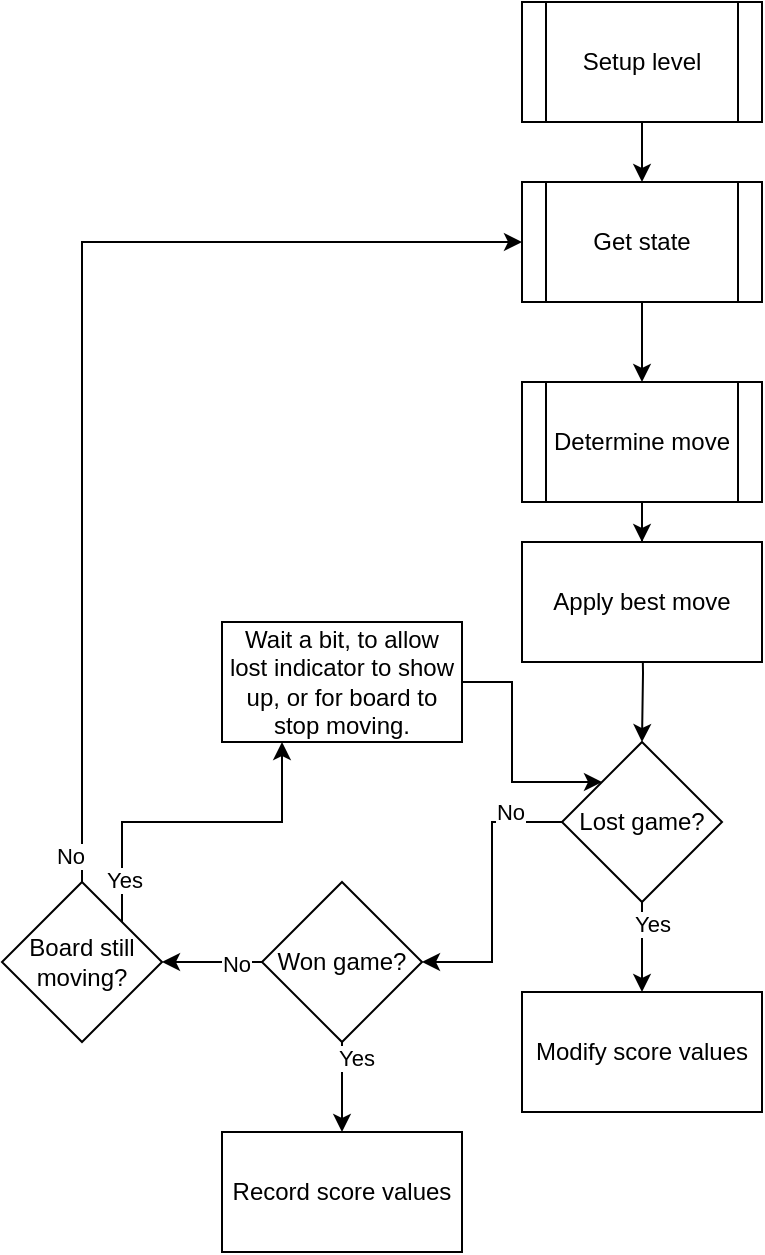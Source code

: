 <mxfile version="22.0.3" type="device" pages="4">
  <diagram name="Overview" id="zMWjTGV_tEZGyWVr490X">
    <mxGraphModel dx="1050" dy="621" grid="1" gridSize="10" guides="1" tooltips="1" connect="1" arrows="1" fold="1" page="1" pageScale="1" pageWidth="827" pageHeight="1169" math="0" shadow="0">
      <root>
        <mxCell id="0" />
        <mxCell id="1" parent="0" />
        <mxCell id="KtCGmuJAADU12m0pKi4F-6" style="edgeStyle=orthogonalEdgeStyle;rounded=0;orthogonalLoop=1;jettySize=auto;html=1;" parent="1" target="-olaCRIU6BgIfdw6zFpe-19" edge="1">
          <mxGeometry relative="1" as="geometry">
            <mxPoint x="340" y="310" as="sourcePoint" />
          </mxGeometry>
        </mxCell>
        <mxCell id="oXBTXRu-85QWcGLC9xxQ-61" value="Apply best move" style="rounded=0;whiteSpace=wrap;html=1;" parent="1" vertex="1">
          <mxGeometry x="280" y="280" width="120" height="60" as="geometry" />
        </mxCell>
        <mxCell id="-olaCRIU6BgIfdw6zFpe-14" value="Record score values" style="rounded=0;whiteSpace=wrap;html=1;" parent="1" vertex="1">
          <mxGeometry x="130" y="575" width="120" height="60" as="geometry" />
        </mxCell>
        <mxCell id="KtCGmuJAADU12m0pKi4F-7" style="edgeStyle=orthogonalEdgeStyle;rounded=0;orthogonalLoop=1;jettySize=auto;html=1;" parent="1" source="-olaCRIU6BgIfdw6zFpe-19" target="-olaCRIU6BgIfdw6zFpe-23" edge="1">
          <mxGeometry relative="1" as="geometry" />
        </mxCell>
        <mxCell id="KtCGmuJAADU12m0pKi4F-8" value="Yes" style="edgeLabel;html=1;align=center;verticalAlign=middle;resizable=0;points=[];" parent="KtCGmuJAADU12m0pKi4F-7" vertex="1" connectable="0">
          <mxGeometry x="-0.52" y="6" relative="1" as="geometry">
            <mxPoint x="-1" as="offset" />
          </mxGeometry>
        </mxCell>
        <mxCell id="KtCGmuJAADU12m0pKi4F-20" style="edgeStyle=orthogonalEdgeStyle;rounded=0;orthogonalLoop=1;jettySize=auto;html=1;" parent="1" source="-olaCRIU6BgIfdw6zFpe-19" target="KtCGmuJAADU12m0pKi4F-19" edge="1">
          <mxGeometry relative="1" as="geometry" />
        </mxCell>
        <mxCell id="KtCGmuJAADU12m0pKi4F-21" value="No" style="edgeLabel;html=1;align=center;verticalAlign=middle;resizable=0;points=[];" parent="KtCGmuJAADU12m0pKi4F-20" vertex="1" connectable="0">
          <mxGeometry x="-0.629" y="-5" relative="1" as="geometry">
            <mxPoint as="offset" />
          </mxGeometry>
        </mxCell>
        <mxCell id="-olaCRIU6BgIfdw6zFpe-19" value="Lost game?" style="rhombus;whiteSpace=wrap;html=1;" parent="1" vertex="1">
          <mxGeometry x="300" y="380" width="80" height="80" as="geometry" />
        </mxCell>
        <mxCell id="-olaCRIU6BgIfdw6zFpe-23" value="Modify score values" style="rounded=0;whiteSpace=wrap;html=1;" parent="1" vertex="1">
          <mxGeometry x="280" y="505" width="120" height="60" as="geometry" />
        </mxCell>
        <mxCell id="KtCGmuJAADU12m0pKi4F-3" style="edgeStyle=orthogonalEdgeStyle;rounded=0;orthogonalLoop=1;jettySize=auto;html=1;" parent="1" source="nj_AjfZPVtCODCFT934x-1" target="oXBTXRu-85QWcGLC9xxQ-61" edge="1">
          <mxGeometry relative="1" as="geometry" />
        </mxCell>
        <mxCell id="nj_AjfZPVtCODCFT934x-1" value="Determine move" style="shape=process;whiteSpace=wrap;html=1;backgroundOutline=1;" parent="1" vertex="1">
          <mxGeometry x="280" y="200" width="120" height="60" as="geometry" />
        </mxCell>
        <mxCell id="KtCGmuJAADU12m0pKi4F-2" style="edgeStyle=orthogonalEdgeStyle;rounded=0;orthogonalLoop=1;jettySize=auto;html=1;" parent="1" source="KtCGmuJAADU12m0pKi4F-1" target="nj_AjfZPVtCODCFT934x-1" edge="1">
          <mxGeometry relative="1" as="geometry" />
        </mxCell>
        <mxCell id="KtCGmuJAADU12m0pKi4F-1" value="Get state" style="shape=process;whiteSpace=wrap;html=1;backgroundOutline=1;" parent="1" vertex="1">
          <mxGeometry x="280" y="100" width="120" height="60" as="geometry" />
        </mxCell>
        <mxCell id="KtCGmuJAADU12m0pKi4F-36" style="edgeStyle=orthogonalEdgeStyle;rounded=0;orthogonalLoop=1;jettySize=auto;html=1;exitX=1;exitY=0;exitDx=0;exitDy=0;entryX=0.25;entryY=1;entryDx=0;entryDy=0;" parent="1" source="KtCGmuJAADU12m0pKi4F-17" target="KtCGmuJAADU12m0pKi4F-32" edge="1">
          <mxGeometry relative="1" as="geometry">
            <Array as="points">
              <mxPoint x="80" y="420" />
              <mxPoint x="160" y="420" />
            </Array>
          </mxGeometry>
        </mxCell>
        <mxCell id="KtCGmuJAADU12m0pKi4F-37" value="Yes" style="edgeLabel;html=1;align=center;verticalAlign=middle;resizable=0;points=[];" parent="KtCGmuJAADU12m0pKi4F-36" vertex="1" connectable="0">
          <mxGeometry x="-0.758" y="-1" relative="1" as="geometry">
            <mxPoint y="-1" as="offset" />
          </mxGeometry>
        </mxCell>
        <mxCell id="KtCGmuJAADU12m0pKi4F-39" style="edgeStyle=orthogonalEdgeStyle;rounded=0;orthogonalLoop=1;jettySize=auto;html=1;exitX=0.5;exitY=0;exitDx=0;exitDy=0;entryX=0;entryY=0.5;entryDx=0;entryDy=0;" parent="1" source="KtCGmuJAADU12m0pKi4F-17" target="KtCGmuJAADU12m0pKi4F-1" edge="1">
          <mxGeometry relative="1" as="geometry" />
        </mxCell>
        <mxCell id="KtCGmuJAADU12m0pKi4F-40" value="No" style="edgeLabel;html=1;align=center;verticalAlign=middle;resizable=0;points=[];" parent="KtCGmuJAADU12m0pKi4F-39" vertex="1" connectable="0">
          <mxGeometry x="-0.951" y="6" relative="1" as="geometry">
            <mxPoint as="offset" />
          </mxGeometry>
        </mxCell>
        <mxCell id="KtCGmuJAADU12m0pKi4F-17" value="Board still moving?" style="rhombus;whiteSpace=wrap;html=1;" parent="1" vertex="1">
          <mxGeometry x="20" y="450" width="80" height="80" as="geometry" />
        </mxCell>
        <mxCell id="KtCGmuJAADU12m0pKi4F-22" style="edgeStyle=orthogonalEdgeStyle;rounded=0;orthogonalLoop=1;jettySize=auto;html=1;" parent="1" source="KtCGmuJAADU12m0pKi4F-19" target="-olaCRIU6BgIfdw6zFpe-14" edge="1">
          <mxGeometry relative="1" as="geometry" />
        </mxCell>
        <mxCell id="KtCGmuJAADU12m0pKi4F-27" value="Yes" style="edgeLabel;html=1;align=center;verticalAlign=middle;resizable=0;points=[];" parent="KtCGmuJAADU12m0pKi4F-22" vertex="1" connectable="0">
          <mxGeometry x="-0.662" y="6" relative="1" as="geometry">
            <mxPoint x="1" as="offset" />
          </mxGeometry>
        </mxCell>
        <mxCell id="KtCGmuJAADU12m0pKi4F-31" style="edgeStyle=orthogonalEdgeStyle;rounded=0;orthogonalLoop=1;jettySize=auto;html=1;" parent="1" source="KtCGmuJAADU12m0pKi4F-19" target="KtCGmuJAADU12m0pKi4F-17" edge="1">
          <mxGeometry relative="1" as="geometry" />
        </mxCell>
        <mxCell id="KtCGmuJAADU12m0pKi4F-41" value="No" style="edgeLabel;html=1;align=center;verticalAlign=middle;resizable=0;points=[];" parent="KtCGmuJAADU12m0pKi4F-31" vertex="1" connectable="0">
          <mxGeometry x="-0.482" y="1" relative="1" as="geometry">
            <mxPoint as="offset" />
          </mxGeometry>
        </mxCell>
        <mxCell id="KtCGmuJAADU12m0pKi4F-19" value="Won game?" style="rhombus;whiteSpace=wrap;html=1;" parent="1" vertex="1">
          <mxGeometry x="150" y="450" width="80" height="80" as="geometry" />
        </mxCell>
        <mxCell id="KtCGmuJAADU12m0pKi4F-33" style="edgeStyle=orthogonalEdgeStyle;rounded=0;orthogonalLoop=1;jettySize=auto;html=1;entryX=0;entryY=0;entryDx=0;entryDy=0;" parent="1" source="KtCGmuJAADU12m0pKi4F-32" target="-olaCRIU6BgIfdw6zFpe-19" edge="1">
          <mxGeometry relative="1" as="geometry" />
        </mxCell>
        <mxCell id="KtCGmuJAADU12m0pKi4F-32" value="Wait a bit, to allow lost indicator to show up, or for board to stop moving." style="rounded=0;whiteSpace=wrap;html=1;" parent="1" vertex="1">
          <mxGeometry x="130" y="320" width="120" height="60" as="geometry" />
        </mxCell>
        <mxCell id="unlMFjUQDw8UDPETVi_Y-1" style="edgeStyle=orthogonalEdgeStyle;rounded=0;orthogonalLoop=1;jettySize=auto;html=1;" edge="1" parent="1" source="hLiuoRWRBSkTzvbkZye7-2" target="KtCGmuJAADU12m0pKi4F-1">
          <mxGeometry relative="1" as="geometry" />
        </mxCell>
        <mxCell id="hLiuoRWRBSkTzvbkZye7-2" value="Setup level" style="shape=process;whiteSpace=wrap;html=1;backgroundOutline=1;" vertex="1" parent="1">
          <mxGeometry x="280" y="10" width="120" height="60" as="geometry" />
        </mxCell>
      </root>
    </mxGraphModel>
  </diagram>
  <diagram id="6bhvPyoJnpr279hGDhiV" name="Setup level">
    <mxGraphModel dx="1235" dy="731" grid="1" gridSize="10" guides="1" tooltips="1" connect="1" arrows="1" fold="1" page="1" pageScale="1" pageWidth="827" pageHeight="1169" math="0" shadow="0">
      <root>
        <mxCell id="0" />
        <mxCell id="1" parent="0" />
        <mxCell id="-M03-bsVtbdcOuucVtNu-9" style="edgeStyle=orthogonalEdgeStyle;rounded=0;orthogonalLoop=1;jettySize=auto;html=1;" edge="1" parent="1" source="A9TqjjCY8IyA9eIIzQCe-2" target="-M03-bsVtbdcOuucVtNu-8">
          <mxGeometry relative="1" as="geometry" />
        </mxCell>
        <mxCell id="A9TqjjCY8IyA9eIIzQCe-2" value="Get goal requirements from file, put them in a data structure that includes the order they appear in the file" style="rounded=0;whiteSpace=wrap;html=1;" vertex="1" parent="1">
          <mxGeometry x="200" y="350" width="160" height="80" as="geometry" />
        </mxCell>
        <mxCell id="-M03-bsVtbdcOuucVtNu-6" style="edgeStyle=orthogonalEdgeStyle;rounded=0;orthogonalLoop=1;jettySize=auto;html=1;" edge="1" parent="1" source="A9TqjjCY8IyA9eIIzQCe-3" target="-M03-bsVtbdcOuucVtNu-5">
          <mxGeometry relative="1" as="geometry" />
        </mxCell>
        <mxCell id="A9TqjjCY8IyA9eIIzQCe-3" value="Minimise candy crush window to reduce screenshot size" style="whiteSpace=wrap;html=1;rounded=0;" vertex="1" parent="1">
          <mxGeometry x="40" y="140" width="120" height="60" as="geometry" />
        </mxCell>
        <mxCell id="-M03-bsVtbdcOuucVtNu-3" style="edgeStyle=orthogonalEdgeStyle;rounded=0;orthogonalLoop=1;jettySize=auto;html=1;" edge="1" parent="1" source="-M03-bsVtbdcOuucVtNu-1" target="-M03-bsVtbdcOuucVtNu-2">
          <mxGeometry relative="1" as="geometry" />
        </mxCell>
        <mxCell id="-M03-bsVtbdcOuucVtNu-11" style="edgeStyle=orthogonalEdgeStyle;rounded=0;orthogonalLoop=1;jettySize=auto;html=1;dashed=1;dashPattern=12 12;" edge="1" parent="1" source="-M03-bsVtbdcOuucVtNu-1" target="A9TqjjCY8IyA9eIIzQCe-2">
          <mxGeometry relative="1" as="geometry" />
        </mxCell>
        <mxCell id="-M03-bsVtbdcOuucVtNu-1" value="Get information needed to see goal" style="rounded=0;whiteSpace=wrap;html=1;" vertex="1" parent="1">
          <mxGeometry x="40" y="360" width="120" height="60" as="geometry" />
        </mxCell>
        <mxCell id="-M03-bsVtbdcOuucVtNu-14" value="" style="edgeStyle=orthogonalEdgeStyle;rounded=0;orthogonalLoop=1;jettySize=auto;html=1;dashed=1;dashPattern=12 12;" edge="1" parent="1" source="-M03-bsVtbdcOuucVtNu-2" target="-M03-bsVtbdcOuucVtNu-13">
          <mxGeometry relative="1" as="geometry" />
        </mxCell>
        <mxCell id="-M03-bsVtbdcOuucVtNu-32" style="edgeStyle=orthogonalEdgeStyle;rounded=0;orthogonalLoop=1;jettySize=auto;html=1;" edge="1" parent="1" source="-M03-bsVtbdcOuucVtNu-2" target="-M03-bsVtbdcOuucVtNu-29">
          <mxGeometry relative="1" as="geometry" />
        </mxCell>
        <mxCell id="-M03-bsVtbdcOuucVtNu-2" value="Get board structure" style="rounded=0;whiteSpace=wrap;html=1;" vertex="1" parent="1">
          <mxGeometry x="40" y="535" width="120" height="60" as="geometry" />
        </mxCell>
        <mxCell id="-M03-bsVtbdcOuucVtNu-7" style="edgeStyle=orthogonalEdgeStyle;rounded=0;orthogonalLoop=1;jettySize=auto;html=1;" edge="1" parent="1" source="-M03-bsVtbdcOuucVtNu-5" target="-M03-bsVtbdcOuucVtNu-1">
          <mxGeometry relative="1" as="geometry" />
        </mxCell>
        <mxCell id="-M03-bsVtbdcOuucVtNu-5" value="Determine level file" style="rounded=0;whiteSpace=wrap;html=1;" vertex="1" parent="1">
          <mxGeometry x="40" y="230" width="120" height="60" as="geometry" />
        </mxCell>
        <mxCell id="-M03-bsVtbdcOuucVtNu-8" value="Ask user to specify the goal area" style="rounded=0;whiteSpace=wrap;html=1;" vertex="1" parent="1">
          <mxGeometry x="220" y="450" width="120" height="60" as="geometry" />
        </mxCell>
        <mxCell id="-M03-bsVtbdcOuucVtNu-25" style="edgeStyle=orthogonalEdgeStyle;rounded=0;orthogonalLoop=1;jettySize=auto;html=1;" edge="1" parent="1" source="-M03-bsVtbdcOuucVtNu-13" target="-M03-bsVtbdcOuucVtNu-20">
          <mxGeometry relative="1" as="geometry" />
        </mxCell>
        <mxCell id="-M03-bsVtbdcOuucVtNu-13" value="Get level structure from file" style="whiteSpace=wrap;html=1;rounded=0;" vertex="1" parent="1">
          <mxGeometry x="204" y="535" width="120" height="60" as="geometry" />
        </mxCell>
        <mxCell id="-M03-bsVtbdcOuucVtNu-27" style="edgeStyle=orthogonalEdgeStyle;rounded=0;orthogonalLoop=1;jettySize=auto;html=1;" edge="1" parent="1" source="-M03-bsVtbdcOuucVtNu-17" target="-M03-bsVtbdcOuucVtNu-23">
          <mxGeometry relative="1" as="geometry" />
        </mxCell>
        <mxCell id="-M03-bsVtbdcOuucVtNu-17" value="Ask user to specify grid area" style="whiteSpace=wrap;html=1;rounded=0;" vertex="1" parent="1">
          <mxGeometry x="204" y="695" width="120" height="60" as="geometry" />
        </mxCell>
        <mxCell id="-M03-bsVtbdcOuucVtNu-26" style="edgeStyle=orthogonalEdgeStyle;rounded=0;orthogonalLoop=1;jettySize=auto;html=1;" edge="1" parent="1" source="-M03-bsVtbdcOuucVtNu-20" target="-M03-bsVtbdcOuucVtNu-17">
          <mxGeometry relative="1" as="geometry" />
        </mxCell>
        <mxCell id="-M03-bsVtbdcOuucVtNu-20" value="Parse grid structure from file into data structure (numpy array or something)" style="whiteSpace=wrap;html=1;rounded=0;" vertex="1" parent="1">
          <mxGeometry x="204" y="615" width="120" height="60" as="geometry" />
        </mxCell>
        <mxCell id="-M03-bsVtbdcOuucVtNu-23" value="Correlate each square in the grid to coordinates in the area the user defined" style="whiteSpace=wrap;html=1;rounded=0;" vertex="1" parent="1">
          <mxGeometry x="204" y="775" width="120" height="60" as="geometry" />
        </mxCell>
        <mxCell id="-M03-bsVtbdcOuucVtNu-29" value="Data structure containing information for goal and level" style="ellipse;whiteSpace=wrap;html=1;aspect=fixed;" vertex="1" parent="1">
          <mxGeometry x="52.5" y="637" width="95" height="95" as="geometry" />
        </mxCell>
        <mxCell id="-M03-bsVtbdcOuucVtNu-31" style="edgeStyle=orthogonalEdgeStyle;rounded=0;orthogonalLoop=1;jettySize=auto;html=1;" edge="1" parent="1" source="-M03-bsVtbdcOuucVtNu-30" target="A9TqjjCY8IyA9eIIzQCe-3">
          <mxGeometry relative="1" as="geometry" />
        </mxCell>
        <mxCell id="-M03-bsVtbdcOuucVtNu-30" value="Level number" style="ellipse;whiteSpace=wrap;html=1;aspect=fixed;" vertex="1" parent="1">
          <mxGeometry x="60" y="20" width="80" height="80" as="geometry" />
        </mxCell>
      </root>
    </mxGraphModel>
  </diagram>
  <diagram id="Ksi3b5LRAWzD-Gqzzr2U" name="Get state">
    <mxGraphModel dx="1050" dy="621" grid="1" gridSize="10" guides="1" tooltips="1" connect="1" arrows="1" fold="1" page="1" pageScale="1" pageWidth="827" pageHeight="1169" math="0" shadow="0">
      <root>
        <mxCell id="0" />
        <mxCell id="1" parent="0" />
        <mxCell id="lAv2vxWNmBqw9xyIhCvk-6" style="edgeStyle=orthogonalEdgeStyle;rounded=0;orthogonalLoop=1;jettySize=auto;html=1;" parent="1" source="7lZGZIu1ljYGXfAIqcsD-2" target="lAv2vxWNmBqw9xyIhCvk-4" edge="1">
          <mxGeometry relative="1" as="geometry" />
        </mxCell>
        <mxCell id="Cw7dxYjnYhD2kSA6omYj-12" style="edgeStyle=orthogonalEdgeStyle;rounded=0;orthogonalLoop=1;jettySize=auto;html=1;dashed=1;dashPattern=12 12;" edge="1" parent="1" source="7lZGZIu1ljYGXfAIqcsD-2" target="Cw7dxYjnYhD2kSA6omYj-11">
          <mxGeometry relative="1" as="geometry" />
        </mxCell>
        <mxCell id="7lZGZIu1ljYGXfAIqcsD-2" value="Run check on each square to determine what is at that square" style="rounded=0;whiteSpace=wrap;html=1;" parent="1" vertex="1">
          <mxGeometry x="162.5" y="130" width="145" height="70" as="geometry" />
        </mxCell>
        <mxCell id="lAv2vxWNmBqw9xyIhCvk-24" style="edgeStyle=orthogonalEdgeStyle;rounded=0;orthogonalLoop=1;jettySize=auto;html=1;" parent="1" source="0ixL_elILYGjEPcNNFZa-2" target="lAv2vxWNmBqw9xyIhCvk-23" edge="1">
          <mxGeometry relative="1" as="geometry" />
        </mxCell>
        <mxCell id="0ixL_elILYGjEPcNNFZa-2" value="Update internal grid data structure" style="rounded=0;whiteSpace=wrap;html=1;" parent="1" vertex="1">
          <mxGeometry x="175" y="430" width="120" height="60" as="geometry" />
        </mxCell>
        <mxCell id="lAv2vxWNmBqw9xyIhCvk-10" style="edgeStyle=orthogonalEdgeStyle;rounded=0;orthogonalLoop=1;jettySize=auto;html=1;" parent="1" source="lAv2vxWNmBqw9xyIhCvk-4" target="lAv2vxWNmBqw9xyIhCvk-9" edge="1">
          <mxGeometry relative="1" as="geometry" />
        </mxCell>
        <mxCell id="lAv2vxWNmBqw9xyIhCvk-11" value="Yes" style="edgeLabel;html=1;align=center;verticalAlign=middle;resizable=0;points=[];" parent="lAv2vxWNmBqw9xyIhCvk-10" vertex="1" connectable="0">
          <mxGeometry x="-0.616" y="3" relative="1" as="geometry">
            <mxPoint as="offset" />
          </mxGeometry>
        </mxCell>
        <mxCell id="lAv2vxWNmBqw9xyIhCvk-12" style="edgeStyle=orthogonalEdgeStyle;rounded=0;orthogonalLoop=1;jettySize=auto;html=1;" parent="1" source="lAv2vxWNmBqw9xyIhCvk-4" target="0ixL_elILYGjEPcNNFZa-2" edge="1">
          <mxGeometry relative="1" as="geometry" />
        </mxCell>
        <mxCell id="lAv2vxWNmBqw9xyIhCvk-14" value="No" style="edgeLabel;html=1;align=center;verticalAlign=middle;resizable=0;points=[];" parent="lAv2vxWNmBqw9xyIhCvk-12" vertex="1" connectable="0">
          <mxGeometry x="-0.538" y="2" relative="1" as="geometry">
            <mxPoint as="offset" />
          </mxGeometry>
        </mxCell>
        <mxCell id="lAv2vxWNmBqw9xyIhCvk-4" value="Failed to recognise?" style="rhombus;whiteSpace=wrap;html=1;" parent="1" vertex="1">
          <mxGeometry x="195" y="310" width="80" height="80" as="geometry" />
        </mxCell>
        <mxCell id="lAv2vxWNmBqw9xyIhCvk-7" value="&lt;span style=&quot;color: rgb(0, 0, 0); font-family: Helvetica; font-size: 12px; font-style: normal; font-variant-ligatures: normal; font-variant-caps: normal; font-weight: 400; letter-spacing: normal; orphans: 2; text-align: center; text-indent: 0px; text-transform: none; widows: 2; word-spacing: 0px; -webkit-text-stroke-width: 0px; background-color: rgb(251, 251, 251); text-decoration-thickness: initial; text-decoration-style: initial; text-decoration-color: initial; float: none; display: inline !important;&quot;&gt;If it wasn&#39;t able to recognise&lt;br&gt;what&#39;s in one of the squares, it is possible that the board is still moving.&lt;/span&gt;" style="text;whiteSpace=wrap;html=1;" parent="1" vertex="1">
          <mxGeometry x="20" y="220" width="210" height="60" as="geometry" />
        </mxCell>
        <mxCell id="lAv2vxWNmBqw9xyIhCvk-9" value="Skip making a move" style="rounded=0;whiteSpace=wrap;html=1;" parent="1" vertex="1">
          <mxGeometry x="30" y="320" width="120" height="60" as="geometry" />
        </mxCell>
        <mxCell id="lAv2vxWNmBqw9xyIhCvk-19" style="edgeStyle=orthogonalEdgeStyle;rounded=0;orthogonalLoop=1;jettySize=auto;html=1;" parent="1" source="lAv2vxWNmBqw9xyIhCvk-18" edge="1">
          <mxGeometry relative="1" as="geometry">
            <mxPoint x="195" y="40" as="targetPoint" />
          </mxGeometry>
        </mxCell>
        <mxCell id="Cw7dxYjnYhD2kSA6omYj-6" style="edgeStyle=orthogonalEdgeStyle;rounded=0;orthogonalLoop=1;jettySize=auto;html=1;" edge="1" parent="1" source="lAv2vxWNmBqw9xyIhCvk-20" target="tMh82LDaMKl9OyK7CAFe-3">
          <mxGeometry relative="1" as="geometry" />
        </mxCell>
        <mxCell id="lAv2vxWNmBqw9xyIhCvk-20" value="Look at area indicating remaining quantites needed" style="rounded=0;whiteSpace=wrap;html=1;" parent="1" vertex="1">
          <mxGeometry x="340" y="530" width="120" height="60" as="geometry" />
        </mxCell>
        <mxCell id="lAv2vxWNmBqw9xyIhCvk-25" style="edgeStyle=orthogonalEdgeStyle;rounded=0;orthogonalLoop=1;jettySize=auto;html=1;dashed=1;dashPattern=12 12;" parent="1" source="lAv2vxWNmBqw9xyIhCvk-23" target="lAv2vxWNmBqw9xyIhCvk-20" edge="1">
          <mxGeometry relative="1" as="geometry" />
        </mxCell>
        <mxCell id="qIWEZRVLldCGLhkhDjT4-9" value="" style="edgeStyle=orthogonalEdgeStyle;rounded=0;orthogonalLoop=1;jettySize=auto;html=1;" edge="1" parent="1" source="lAv2vxWNmBqw9xyIhCvk-23" target="qIWEZRVLldCGLhkhDjT4-8">
          <mxGeometry relative="1" as="geometry" />
        </mxCell>
        <mxCell id="lAv2vxWNmBqw9xyIhCvk-23" value="Determine remaining goals" style="rounded=0;whiteSpace=wrap;html=1;" parent="1" vertex="1">
          <mxGeometry x="175" y="530" width="120" height="60" as="geometry" />
        </mxCell>
        <mxCell id="tMh82LDaMKl9OyK7CAFe-3" value="Use OCR" style="whiteSpace=wrap;html=1;rounded=0;" parent="1" vertex="1">
          <mxGeometry x="340" y="620" width="120" height="60" as="geometry" />
        </mxCell>
        <mxCell id="Cw7dxYjnYhD2kSA6omYj-15" style="edgeStyle=orthogonalEdgeStyle;rounded=0;orthogonalLoop=1;jettySize=auto;html=1;" edge="1" parent="1" source="sj7uvpNeGggy-zOkBTpp-2" target="Cw7dxYjnYhD2kSA6omYj-14">
          <mxGeometry relative="1" as="geometry" />
        </mxCell>
        <mxCell id="sj7uvpNeGggy-zOkBTpp-2" value="Get coordinates to check, from internal grid data structure" style="whiteSpace=wrap;html=1;rounded=0;" parent="1" vertex="1">
          <mxGeometry x="360" y="220" width="120" height="60" as="geometry" />
        </mxCell>
        <mxCell id="Cw7dxYjnYhD2kSA6omYj-3" value="Compare with existing database correlating each candy with their DCD, using this to classify what is on each region" style="rounded=0;whiteSpace=wrap;html=1;" vertex="1" parent="1">
          <mxGeometry x="330" y="380" width="180" height="60" as="geometry" />
        </mxCell>
        <mxCell id="Cw7dxYjnYhD2kSA6omYj-4" value="DCD = Dominant Colour Distribution" style="text;html=1;strokeColor=none;fillColor=none;align=center;verticalAlign=middle;whiteSpace=wrap;rounded=0;fontStyle=1" vertex="1" parent="1">
          <mxGeometry x="520" y="315" width="156" height="30" as="geometry" />
        </mxCell>
        <mxCell id="Cw7dxYjnYhD2kSA6omYj-13" style="edgeStyle=orthogonalEdgeStyle;rounded=0;orthogonalLoop=1;jettySize=auto;html=1;" edge="1" parent="1" source="Cw7dxYjnYhD2kSA6omYj-11" target="sj7uvpNeGggy-zOkBTpp-2">
          <mxGeometry relative="1" as="geometry" />
        </mxCell>
        <mxCell id="Cw7dxYjnYhD2kSA6omYj-11" value="Take screenshot of grid" style="rounded=0;whiteSpace=wrap;html=1;" vertex="1" parent="1">
          <mxGeometry x="360" y="135" width="120" height="60" as="geometry" />
        </mxCell>
        <mxCell id="qIWEZRVLldCGLhkhDjT4-1" style="edgeStyle=orthogonalEdgeStyle;rounded=0;orthogonalLoop=1;jettySize=auto;html=1;" edge="1" parent="1" source="Cw7dxYjnYhD2kSA6omYj-14" target="Cw7dxYjnYhD2kSA6omYj-3">
          <mxGeometry relative="1" as="geometry" />
        </mxCell>
        <mxCell id="Cw7dxYjnYhD2kSA6omYj-14" value="Get the contents of each square on the grid in the screenshot, and get the DCD of each region" style="rounded=0;whiteSpace=wrap;html=1;" vertex="1" parent="1">
          <mxGeometry x="330" y="300" width="180" height="60" as="geometry" />
        </mxCell>
        <mxCell id="qIWEZRVLldCGLhkhDjT4-6" style="edgeStyle=orthogonalEdgeStyle;rounded=0;orthogonalLoop=1;jettySize=auto;html=1;" edge="1" parent="1" source="qIWEZRVLldCGLhkhDjT4-5" target="7lZGZIu1ljYGXfAIqcsD-2">
          <mxGeometry relative="1" as="geometry" />
        </mxCell>
        <mxCell id="qIWEZRVLldCGLhkhDjT4-5" value="Data structure for grid and goals" style="ellipse;whiteSpace=wrap;html=1;aspect=fixed;" vertex="1" parent="1">
          <mxGeometry x="195" y="10" width="80" height="80" as="geometry" />
        </mxCell>
        <mxCell id="qIWEZRVLldCGLhkhDjT4-8" value="Update data structure for goals" style="whiteSpace=wrap;html=1;rounded=0;" vertex="1" parent="1">
          <mxGeometry x="175" y="630" width="120" height="60" as="geometry" />
        </mxCell>
      </root>
    </mxGraphModel>
  </diagram>
  <diagram id="6A6i-ViHl-KH3dejNXdF" name="Determine move">
    <mxGraphModel dx="1050" dy="621" grid="1" gridSize="10" guides="1" tooltips="1" connect="1" arrows="1" fold="1" page="1" pageScale="1" pageWidth="827" pageHeight="1169" math="0" shadow="0">
      <root>
        <mxCell id="0" />
        <mxCell id="1" parent="0" />
        <mxCell id="GuPzwi5yGuXI18dfwwu0-1" style="edgeStyle=orthogonalEdgeStyle;rounded=0;orthogonalLoop=1;jettySize=auto;html=1;dashed=1;dashPattern=12 12;" parent="1" source="GuPzwi5yGuXI18dfwwu0-3" target="GuPzwi5yGuXI18dfwwu0-6" edge="1">
          <mxGeometry relative="1" as="geometry" />
        </mxCell>
        <mxCell id="GuPzwi5yGuXI18dfwwu0-2" style="edgeStyle=orthogonalEdgeStyle;rounded=0;orthogonalLoop=1;jettySize=auto;html=1;" parent="1" source="GuPzwi5yGuXI18dfwwu0-3" target="GuPzwi5yGuXI18dfwwu0-10" edge="1">
          <mxGeometry relative="1" as="geometry" />
        </mxCell>
        <mxCell id="GuPzwi5yGuXI18dfwwu0-3" value="Get possible moves from state" style="rounded=0;whiteSpace=wrap;html=1;" parent="1" vertex="1">
          <mxGeometry x="40" y="170" width="120" height="60" as="geometry" />
        </mxCell>
        <mxCell id="GuPzwi5yGuXI18dfwwu0-4" style="edgeStyle=orthogonalEdgeStyle;rounded=0;orthogonalLoop=1;jettySize=auto;html=1;dashed=1;dashPattern=12 12;" parent="1" source="GuPzwi5yGuXI18dfwwu0-6" target="GuPzwi5yGuXI18dfwwu0-12" edge="1">
          <mxGeometry relative="1" as="geometry" />
        </mxCell>
        <mxCell id="GuPzwi5yGuXI18dfwwu0-5" style="edgeStyle=orthogonalEdgeStyle;rounded=0;orthogonalLoop=1;jettySize=auto;html=1;entryX=0;entryY=0.5;entryDx=0;entryDy=0;dashed=1;dashPattern=12 12;" parent="1" source="GuPzwi5yGuXI18dfwwu0-6" target="GuPzwi5yGuXI18dfwwu0-15" edge="1">
          <mxGeometry relative="1" as="geometry" />
        </mxCell>
        <mxCell id="GuPzwi5yGuXI18dfwwu0-6" value="Getting possible ways of moving candies" style="rounded=0;whiteSpace=wrap;html=1;" parent="1" vertex="1">
          <mxGeometry x="200" y="170" width="120" height="60" as="geometry" />
        </mxCell>
        <mxCell id="GuPzwi5yGuXI18dfwwu0-7" style="edgeStyle=orthogonalEdgeStyle;rounded=0;orthogonalLoop=1;jettySize=auto;html=1;dashed=1;dashPattern=12 12;" parent="1" source="GuPzwi5yGuXI18dfwwu0-10" target="GuPzwi5yGuXI18dfwwu0-14" edge="1">
          <mxGeometry relative="1" as="geometry" />
        </mxCell>
        <mxCell id="GuPzwi5yGuXI18dfwwu0-8" style="edgeStyle=orthogonalEdgeStyle;rounded=0;orthogonalLoop=1;jettySize=auto;html=1;entryX=0;entryY=0.5;entryDx=0;entryDy=0;dashed=1;dashPattern=12 12;" parent="1" source="GuPzwi5yGuXI18dfwwu0-10" target="GuPzwi5yGuXI18dfwwu0-16" edge="1">
          <mxGeometry relative="1" as="geometry" />
        </mxCell>
        <mxCell id="GuPzwi5yGuXI18dfwwu0-9" style="edgeStyle=orthogonalEdgeStyle;rounded=0;orthogonalLoop=1;jettySize=auto;html=1;" parent="1" source="GuPzwi5yGuXI18dfwwu0-10" target="GuPzwi5yGuXI18dfwwu0-22" edge="1">
          <mxGeometry relative="1" as="geometry" />
        </mxCell>
        <mxCell id="GuPzwi5yGuXI18dfwwu0-10" value="Interpreting possible moves" style="rounded=0;whiteSpace=wrap;html=1;" parent="1" vertex="1">
          <mxGeometry x="40" y="335" width="120" height="60" as="geometry" />
        </mxCell>
        <mxCell id="GuPzwi5yGuXI18dfwwu0-11" style="edgeStyle=orthogonalEdgeStyle;rounded=0;orthogonalLoop=1;jettySize=auto;html=1;dashed=1;dashPattern=12 12;" parent="1" source="GuPzwi5yGuXI18dfwwu0-12" target="GuPzwi5yGuXI18dfwwu0-13" edge="1">
          <mxGeometry relative="1" as="geometry" />
        </mxCell>
        <mxCell id="GuPzwi5yGuXI18dfwwu0-12" value="Look for possible rows of 3 (even if it is part of a row of 5). Ignore equivelant moves." style="rounded=0;whiteSpace=wrap;html=1;" parent="1" vertex="1">
          <mxGeometry x="360" y="150" width="120" height="80" as="geometry" />
        </mxCell>
        <mxCell id="GuPzwi5yGuXI18dfwwu0-13" value="&lt;div&gt;_x (invert along x and y)&lt;/div&gt;&lt;div&gt;x_&lt;/div&gt;&lt;div&gt;x_&lt;/div&gt;&lt;div&gt;&lt;br&gt;&lt;/div&gt;&lt;div&gt;x (invert along x)&lt;/div&gt;&lt;div&gt;_&lt;/div&gt;&lt;div&gt;x&lt;/div&gt;&lt;div&gt;x&lt;/div&gt;&lt;div&gt;&lt;br&gt;&lt;/div&gt;&lt;div&gt;x_ (invert along y)&lt;/div&gt;&lt;div&gt;_x&lt;/div&gt;&lt;div&gt;x_&lt;/div&gt;&lt;div&gt;&lt;br&gt;&lt;/div&gt;&lt;div&gt;TODO CONSIDER IMMOVEABLE STUFF&lt;/div&gt;" style="text;html=1;align=left;verticalAlign=middle;resizable=0;points=[];autosize=1;strokeColor=none;fillColor=none;spacingLeft=7;spacing=2;" parent="1" vertex="1">
          <mxGeometry x="530" y="25" width="250" height="220" as="geometry" />
        </mxCell>
        <mxCell id="GuPzwi5yGuXI18dfwwu0-14" value="Check for speical candy creation. For each move, go through each possible special candy pattern. The order of patterns considered should mirror the game&#39;s priorities (e.g., colour bomb made instead of striped candy)." style="rounded=0;whiteSpace=wrap;html=1;" parent="1" vertex="1">
          <mxGeometry x="220" y="310" width="200" height="110" as="geometry" />
        </mxCell>
        <mxCell id="GuPzwi5yGuXI18dfwwu0-15" value="Look for special candies beside each other." style="rounded=0;whiteSpace=wrap;html=1;" parent="1" vertex="1">
          <mxGeometry x="360" y="240" width="120" height="50" as="geometry" />
        </mxCell>
        <mxCell id="GuPzwi5yGuXI18dfwwu0-16" value="Check for special candy triggers." style="rounded=0;whiteSpace=wrap;html=1;" parent="1" vertex="1">
          <mxGeometry x="220" y="430" width="120" height="60" as="geometry" />
        </mxCell>
        <mxCell id="GuPzwi5yGuXI18dfwwu0-17" style="edgeStyle=orthogonalEdgeStyle;rounded=0;orthogonalLoop=1;jettySize=auto;html=1;entryX=0;entryY=0.5;entryDx=0;entryDy=0;dashed=1;dashPattern=12 12;" parent="1" source="GuPzwi5yGuXI18dfwwu0-22" target="GuPzwi5yGuXI18dfwwu0-23" edge="1">
          <mxGeometry relative="1" as="geometry" />
        </mxCell>
        <mxCell id="GuPzwi5yGuXI18dfwwu0-18" style="edgeStyle=orthogonalEdgeStyle;rounded=0;orthogonalLoop=1;jettySize=auto;html=1;entryX=0;entryY=0.5;entryDx=0;entryDy=0;dashed=1;dashPattern=12 12;" parent="1" source="GuPzwi5yGuXI18dfwwu0-22" target="GuPzwi5yGuXI18dfwwu0-27" edge="1">
          <mxGeometry relative="1" as="geometry" />
        </mxCell>
        <mxCell id="GuPzwi5yGuXI18dfwwu0-19" style="edgeStyle=orthogonalEdgeStyle;rounded=0;orthogonalLoop=1;jettySize=auto;html=1;entryX=0;entryY=0.5;entryDx=0;entryDy=0;dashed=1;dashPattern=12 12;" parent="1" source="GuPzwi5yGuXI18dfwwu0-22" target="GuPzwi5yGuXI18dfwwu0-28" edge="1">
          <mxGeometry relative="1" as="geometry" />
        </mxCell>
        <mxCell id="GuPzwi5yGuXI18dfwwu0-20" style="edgeStyle=orthogonalEdgeStyle;rounded=0;orthogonalLoop=1;jettySize=auto;html=1;entryX=0;entryY=0.5;entryDx=0;entryDy=0;dashed=1;dashPattern=12 12;" parent="1" source="GuPzwi5yGuXI18dfwwu0-22" target="GuPzwi5yGuXI18dfwwu0-29" edge="1">
          <mxGeometry relative="1" as="geometry" />
        </mxCell>
        <mxCell id="GuPzwi5yGuXI18dfwwu0-21" style="edgeStyle=orthogonalEdgeStyle;rounded=0;orthogonalLoop=1;jettySize=auto;html=1;" parent="1" source="GuPzwi5yGuXI18dfwwu0-22" target="GuPzwi5yGuXI18dfwwu0-33" edge="1">
          <mxGeometry relative="1" as="geometry" />
        </mxCell>
        <mxCell id="GuPzwi5yGuXI18dfwwu0-22" value="Evaluate score of each move" style="rounded=0;whiteSpace=wrap;html=1;" parent="1" vertex="1">
          <mxGeometry x="40" y="510" width="120" height="60" as="geometry" />
        </mxCell>
        <mxCell id="GuPzwi5yGuXI18dfwwu0-23" value="Get score of simulating special candies being triggered" style="rounded=0;whiteSpace=wrap;html=1;" parent="1" vertex="1">
          <mxGeometry x="200" y="580" width="120" height="60" as="geometry" />
        </mxCell>
        <mxCell id="GuPzwi5yGuXI18dfwwu0-24" value="S:&lt;br&gt;Score of generated special candies" style="rounded=0;whiteSpace=wrap;html=1;" parent="1" vertex="1">
          <mxGeometry x="370" y="565" width="120" height="60" as="geometry" />
        </mxCell>
        <mxCell id="GuPzwi5yGuXI18dfwwu0-25" value="TODO: Consider case of&lt;br&gt;2 special candies being generated in one move&lt;br&gt;(maybe perform special candy creation check &lt;br&gt;on both positions of swapped candy)" style="text;html=1;align=center;verticalAlign=middle;resizable=0;points=[];autosize=1;strokeColor=none;fillColor=none;" parent="1" vertex="1">
          <mxGeometry x="437" y="330" width="270" height="70" as="geometry" />
        </mxCell>
        <mxCell id="GuPzwi5yGuXI18dfwwu0-26" value="G:&lt;br&gt;Score of goal advancement" style="rounded=0;whiteSpace=wrap;html=1;" parent="1" vertex="1">
          <mxGeometry x="370" y="632.5" width="120" height="60" as="geometry" />
        </mxCell>
        <mxCell id="GuPzwi5yGuXI18dfwwu0-27" value="Simulate game - gravity, then the resulting chain of definite moves" style="rounded=0;whiteSpace=wrap;html=1;" parent="1" vertex="1">
          <mxGeometry x="200" y="650" width="120" height="60" as="geometry" />
        </mxCell>
        <mxCell id="GuPzwi5yGuXI18dfwwu0-28" value="Get score of immediate results of move" style="rounded=0;whiteSpace=wrap;html=1;" parent="1" vertex="1">
          <mxGeometry x="200" y="510" width="120" height="60" as="geometry" />
        </mxCell>
        <mxCell id="GuPzwi5yGuXI18dfwwu0-29" value="Evaluate probability of further effects" style="rounded=0;whiteSpace=wrap;html=1;" parent="1" vertex="1">
          <mxGeometry x="200" y="720" width="120" height="60" as="geometry" />
        </mxCell>
        <mxCell id="GuPzwi5yGuXI18dfwwu0-30" value="Score sources to be &lt;br&gt;considered by mostly each &lt;br&gt;of these steps:" style="text;html=1;align=center;verticalAlign=middle;resizable=0;points=[];autosize=1;strokeColor=none;fillColor=none;" parent="1" vertex="1">
          <mxGeometry x="345" y="505" width="170" height="60" as="geometry" />
        </mxCell>
        <mxCell id="GuPzwi5yGuXI18dfwwu0-31" value="C:&lt;br&gt;Score of general&lt;br&gt;clearing" style="rounded=0;whiteSpace=wrap;html=1;" parent="1" vertex="1">
          <mxGeometry x="370" y="700" width="120" height="60" as="geometry" />
        </mxCell>
        <mxCell id="ZeLAYayze5AwTkHSqRJ9-4" style="edgeStyle=orthogonalEdgeStyle;rounded=0;orthogonalLoop=1;jettySize=auto;html=1;" parent="1" source="GuPzwi5yGuXI18dfwwu0-33" target="ZeLAYayze5AwTkHSqRJ9-3" edge="1">
          <mxGeometry relative="1" as="geometry" />
        </mxCell>
        <mxCell id="GuPzwi5yGuXI18dfwwu0-33" value="Pick best move" style="rounded=0;whiteSpace=wrap;html=1;" parent="1" vertex="1">
          <mxGeometry x="40" y="620" width="120" height="60" as="geometry" />
        </mxCell>
        <mxCell id="GuPzwi5yGuXI18dfwwu0-37" style="edgeStyle=orthogonalEdgeStyle;rounded=0;orthogonalLoop=1;jettySize=auto;html=1;" parent="1" source="GuPzwi5yGuXI18dfwwu0-35" target="GuPzwi5yGuXI18dfwwu0-3" edge="1">
          <mxGeometry relative="1" as="geometry" />
        </mxCell>
        <mxCell id="GuPzwi5yGuXI18dfwwu0-35" value="Goal&lt;br&gt;Moves left?&lt;br&gt;Grid state" style="ellipse;whiteSpace=wrap;html=1;aspect=fixed;" parent="1" vertex="1">
          <mxGeometry x="60" y="60" width="80" height="80" as="geometry" />
        </mxCell>
        <mxCell id="ZeLAYayze5AwTkHSqRJ9-3" value="Return move to make" style="ellipse;whiteSpace=wrap;html=1;" parent="1" vertex="1">
          <mxGeometry x="60" y="710" width="80" height="80" as="geometry" />
        </mxCell>
        <mxCell id="2Cez2cAhW8VkwFL9zf_6-1" value="&lt;a href=&quot;https://www.lifewire.com/best-candy-crush-cheats-4171581&quot;&gt;The 15 Best Candy Crush Cheats of 2024 (lifewire.com)&lt;/a&gt;" style="text;html=1;align=center;verticalAlign=middle;resizable=0;points=[];autosize=1;strokeColor=none;fillColor=none;" vertex="1" parent="1">
          <mxGeometry x="460" y="860" width="320" height="30" as="geometry" />
        </mxCell>
        <mxCell id="yhmI58h4brHSOXUDLJV3-1" value="To read:" style="text;html=1;align=center;verticalAlign=middle;resizable=0;points=[];autosize=1;strokeColor=none;fillColor=none;" vertex="1" parent="1">
          <mxGeometry x="490" y="830" width="70" height="30" as="geometry" />
        </mxCell>
      </root>
    </mxGraphModel>
  </diagram>
</mxfile>
